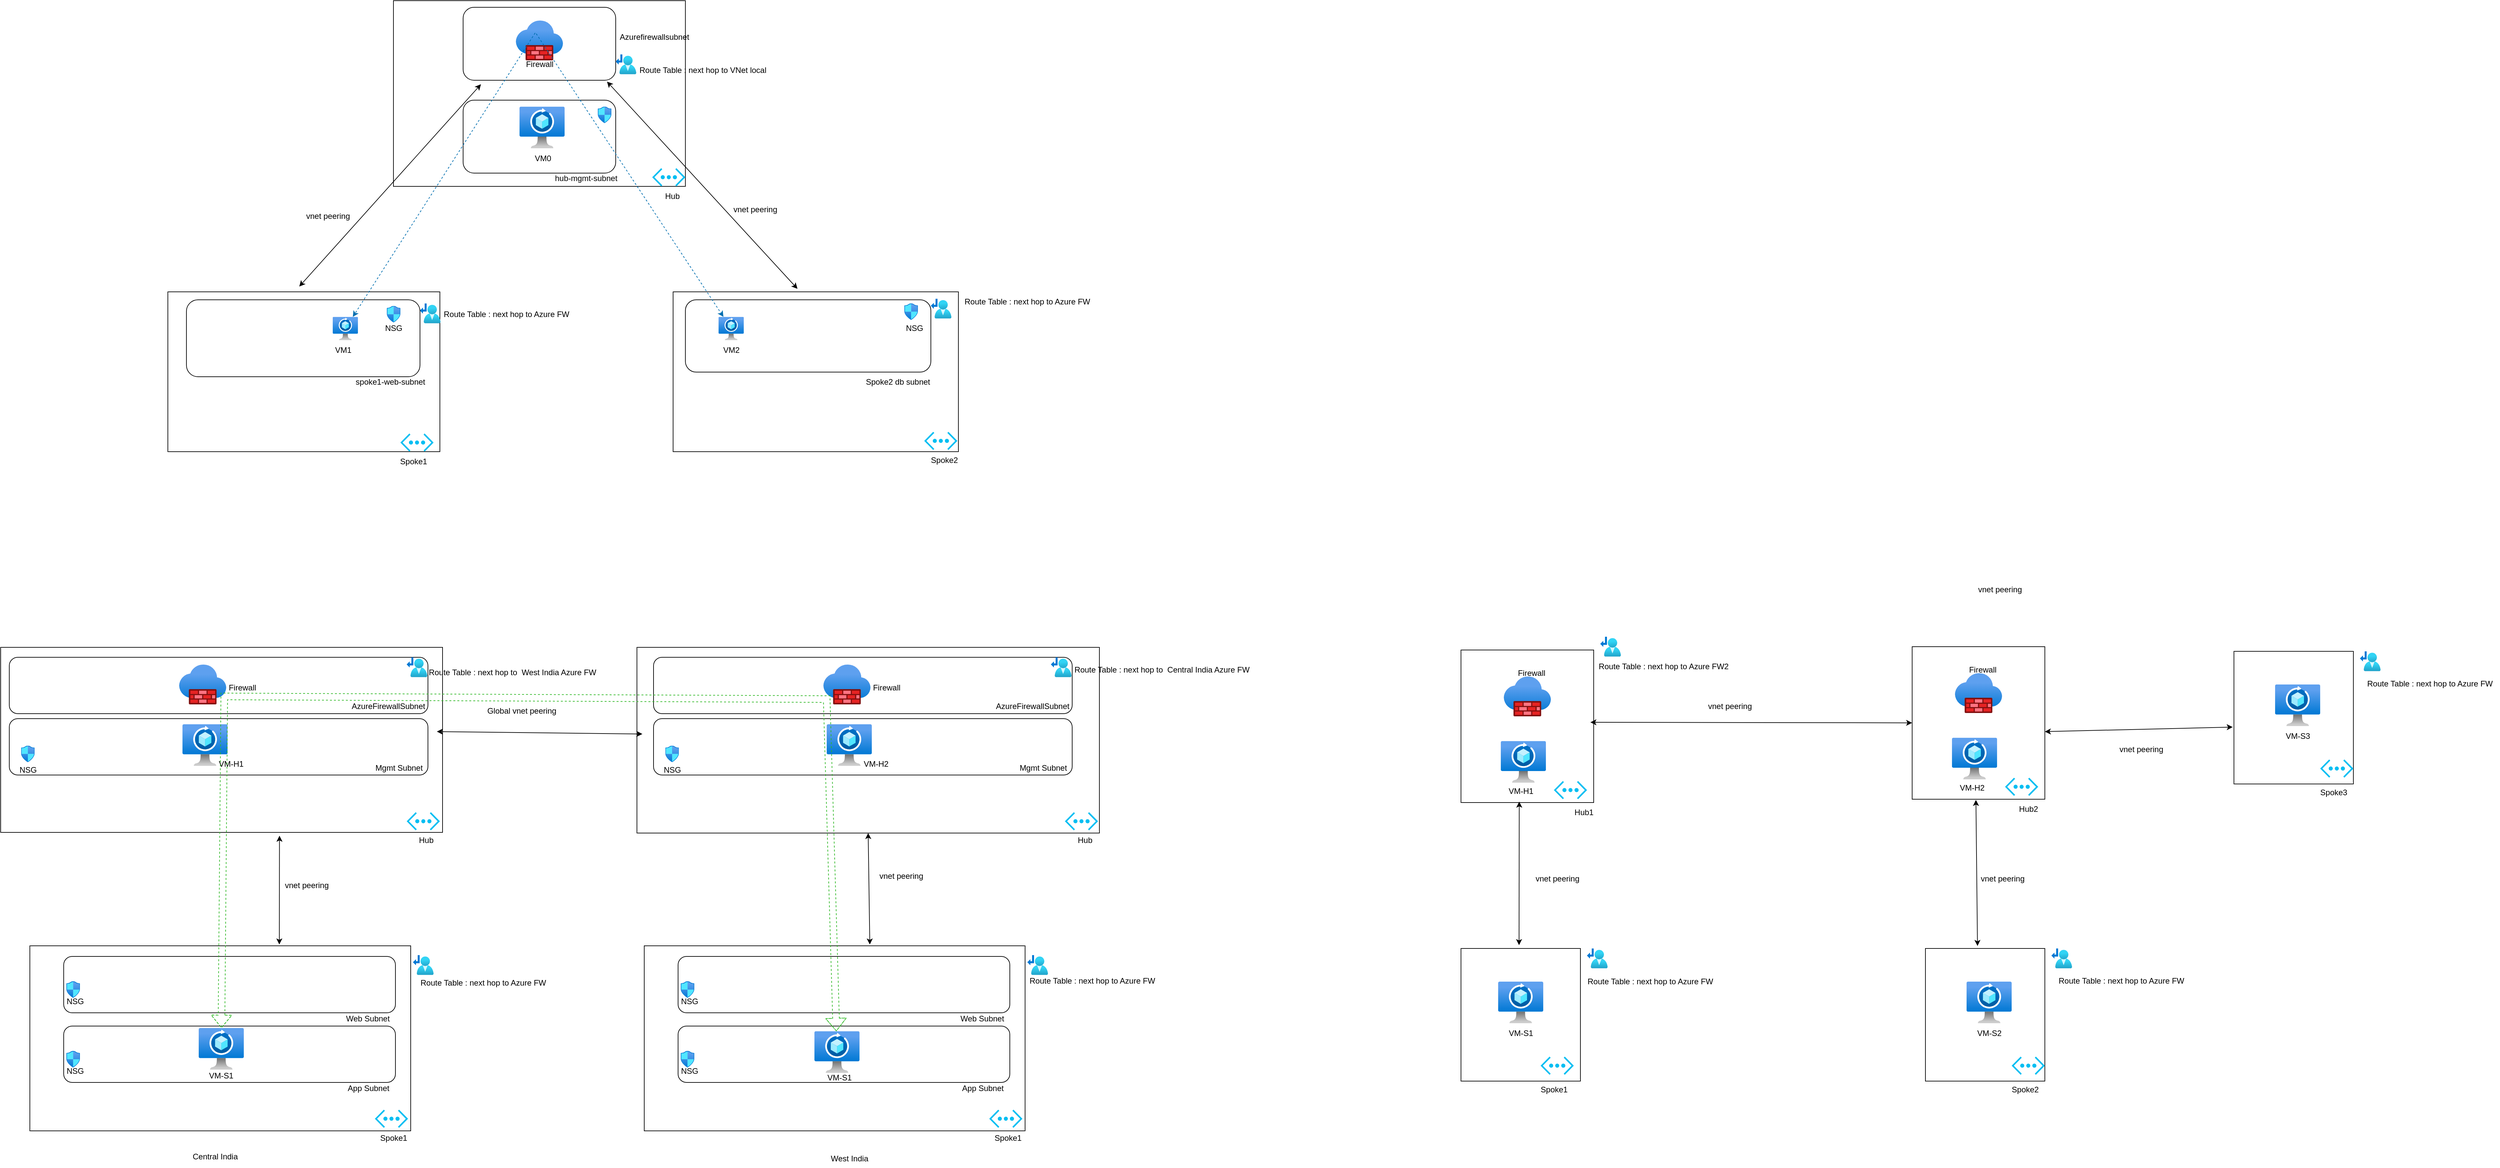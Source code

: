 <mxfile pages="2">
    <diagram name="Page-1" id="FINQvvkT7ASy_IZGkksm">
        <mxGraphModel dx="2088" dy="916" grid="0" gridSize="10" guides="1" tooltips="1" connect="1" arrows="1" fold="1" page="1" pageScale="1" pageWidth="850" pageHeight="1100" background="none" math="0" shadow="0">
            <root>
                <mxCell id="0"/>
                <mxCell id="1" parent="0"/>
                <mxCell id="THrjW_I-gWSEnR9kqggR-4" value="" style="rounded=0;whiteSpace=wrap;html=1;" parent="1" vertex="1">
                    <mxGeometry x="670" y="70" width="440" height="280" as="geometry"/>
                </mxCell>
                <mxCell id="THrjW_I-gWSEnR9kqggR-5" value="" style="verticalLabelPosition=bottom;html=1;verticalAlign=top;align=center;strokeColor=none;fillColor=#00BEF2;shape=mxgraph.azure.virtual_network;pointerEvents=1;" parent="1" vertex="1">
                    <mxGeometry x="1060" y="322.5" width="50" height="27.5" as="geometry"/>
                </mxCell>
                <mxCell id="THrjW_I-gWSEnR9kqggR-6" value="" style="rounded=0;whiteSpace=wrap;html=1;" parent="1" vertex="1">
                    <mxGeometry x="330" y="509" width="410" height="241" as="geometry"/>
                </mxCell>
                <mxCell id="THrjW_I-gWSEnR9kqggR-7" value="" style="rounded=0;whiteSpace=wrap;html=1;" parent="1" vertex="1">
                    <mxGeometry x="1091.49" y="509" width="430" height="241" as="geometry"/>
                </mxCell>
                <mxCell id="THrjW_I-gWSEnR9kqggR-9" value="" style="verticalLabelPosition=bottom;html=1;verticalAlign=top;align=center;strokeColor=none;fillColor=#00BEF2;shape=mxgraph.azure.virtual_network;pointerEvents=1;" parent="1" vertex="1">
                    <mxGeometry x="680.49" y="722.5" width="50" height="27.5" as="geometry"/>
                </mxCell>
                <mxCell id="THrjW_I-gWSEnR9kqggR-10" value="" style="verticalLabelPosition=bottom;html=1;verticalAlign=top;align=center;strokeColor=none;fillColor=#00BEF2;shape=mxgraph.azure.virtual_network;pointerEvents=1;" parent="1" vertex="1">
                    <mxGeometry x="1470" y="720" width="50" height="27.5" as="geometry"/>
                </mxCell>
                <mxCell id="THrjW_I-gWSEnR9kqggR-13" value="Spoke1" style="text;html=1;align=center;verticalAlign=middle;resizable=0;points=[];autosize=1;strokeColor=none;fillColor=none;" parent="1" vertex="1">
                    <mxGeometry x="670" y="750" width="60" height="30" as="geometry"/>
                </mxCell>
                <mxCell id="THrjW_I-gWSEnR9kqggR-14" value="Spoke2" style="text;html=1;align=center;verticalAlign=middle;resizable=0;points=[];autosize=1;strokeColor=none;fillColor=none;" parent="1" vertex="1">
                    <mxGeometry x="1470" y="747.5" width="60" height="30" as="geometry"/>
                </mxCell>
                <mxCell id="THrjW_I-gWSEnR9kqggR-15" value="Hub" style="text;html=1;align=center;verticalAlign=middle;resizable=0;points=[];autosize=1;strokeColor=none;fillColor=none;" parent="1" vertex="1">
                    <mxGeometry x="1064.99" y="350" width="50" height="30" as="geometry"/>
                </mxCell>
                <mxCell id="THrjW_I-gWSEnR9kqggR-16" value="" style="image;aspect=fixed;html=1;points=[];align=center;fontSize=12;image=img/lib/azure2/networking/Route_Tables.svg;" parent="1" vertex="1">
                    <mxGeometry x="710" y="526.45" width="30.97" height="30" as="geometry"/>
                </mxCell>
                <mxCell id="THrjW_I-gWSEnR9kqggR-17" value="Route Table : next hop to Azure FW" style="text;html=1;align=center;verticalAlign=middle;resizable=0;points=[];autosize=1;strokeColor=none;fillColor=none;" parent="1" vertex="1">
                    <mxGeometry x="735.49" y="527.7" width="210" height="30" as="geometry"/>
                </mxCell>
                <mxCell id="THrjW_I-gWSEnR9kqggR-18" value="" style="image;aspect=fixed;html=1;points=[];align=center;fontSize=12;image=img/lib/azure2/networking/Route_Tables.svg;" parent="1" vertex="1">
                    <mxGeometry x="1480" y="519.31" width="30.97" height="30" as="geometry"/>
                </mxCell>
                <mxCell id="THrjW_I-gWSEnR9kqggR-19" value="Route Table : next hop to Azure FW" style="text;html=1;align=center;verticalAlign=middle;resizable=0;points=[];autosize=1;strokeColor=none;fillColor=none;" parent="1" vertex="1">
                    <mxGeometry x="1520" y="509" width="210" height="30" as="geometry"/>
                </mxCell>
                <mxCell id="THrjW_I-gWSEnR9kqggR-21" value="" style="endArrow=classic;startArrow=classic;html=1;rounded=0;exitX=0.483;exitY=-0.033;exitDx=0;exitDy=0;entryX=0.117;entryY=1.055;entryDx=0;entryDy=0;entryPerimeter=0;exitPerimeter=0;" parent="1" source="THrjW_I-gWSEnR9kqggR-6" target="1yvpN1dtPfLGycB9VXmc-5" edge="1">
                    <mxGeometry width="50" height="50" relative="1" as="geometry">
                        <mxPoint x="455" y="240" as="sourcePoint"/>
                        <mxPoint x="824.686" y="178.98" as="targetPoint"/>
                    </mxGeometry>
                </mxCell>
                <mxCell id="THrjW_I-gWSEnR9kqggR-23" value="" style="endArrow=classic;startArrow=classic;html=1;rounded=0;exitX=0.436;exitY=-0.019;exitDx=0;exitDy=0;exitPerimeter=0;entryX=0.943;entryY=1.018;entryDx=0;entryDy=0;entryPerimeter=0;" parent="1" source="THrjW_I-gWSEnR9kqggR-7" target="1yvpN1dtPfLGycB9VXmc-5" edge="1">
                    <mxGeometry width="50" height="50" relative="1" as="geometry">
                        <mxPoint x="870" y="340" as="sourcePoint"/>
                        <mxPoint x="891" y="171.262" as="targetPoint"/>
                    </mxGeometry>
                </mxCell>
                <mxCell id="THrjW_I-gWSEnR9kqggR-28" value="vnet peering" style="text;html=1;align=center;verticalAlign=middle;resizable=0;points=[];autosize=1;strokeColor=none;fillColor=none;" parent="1" vertex="1">
                    <mxGeometry x="526.49" y="380" width="90" height="30" as="geometry"/>
                </mxCell>
                <mxCell id="THrjW_I-gWSEnR9kqggR-29" value="vnet peering" style="text;html=1;align=center;verticalAlign=middle;resizable=0;points=[];autosize=1;strokeColor=none;fillColor=none;" parent="1" vertex="1">
                    <mxGeometry x="1170" y="370" width="90" height="30" as="geometry"/>
                </mxCell>
                <mxCell id="PQdtKkO3cgLGlbnDm0M4-4" value="" style="rounded=0;whiteSpace=wrap;html=1;" parent="1" vertex="1">
                    <mxGeometry x="78" y="1045" width="666" height="279" as="geometry"/>
                </mxCell>
                <mxCell id="PQdtKkO3cgLGlbnDm0M4-5" value="" style="verticalLabelPosition=bottom;html=1;verticalAlign=top;align=center;strokeColor=none;fillColor=#00BEF2;shape=mxgraph.azure.virtual_network;pointerEvents=1;" parent="1" vertex="1">
                    <mxGeometry x="690" y="1293.5" width="50" height="27.5" as="geometry"/>
                </mxCell>
                <mxCell id="PQdtKkO3cgLGlbnDm0M4-6" value="" style="rounded=0;whiteSpace=wrap;html=1;" parent="1" vertex="1">
                    <mxGeometry x="122" y="1495" width="574" height="279" as="geometry"/>
                </mxCell>
                <mxCell id="PQdtKkO3cgLGlbnDm0M4-9" value="" style="verticalLabelPosition=bottom;html=1;verticalAlign=top;align=center;strokeColor=none;fillColor=#00BEF2;shape=mxgraph.azure.virtual_network;pointerEvents=1;" parent="1" vertex="1">
                    <mxGeometry x="642" y="1742" width="50" height="27.5" as="geometry"/>
                </mxCell>
                <mxCell id="PQdtKkO3cgLGlbnDm0M4-13" value="Spoke1" style="text;html=1;align=center;verticalAlign=middle;resizable=0;points=[];autosize=1;strokeColor=none;fillColor=none;" parent="1" vertex="1">
                    <mxGeometry x="640.24" y="1769.5" width="60" height="30" as="geometry"/>
                </mxCell>
                <mxCell id="PQdtKkO3cgLGlbnDm0M4-15" value="Hub" style="text;html=1;align=center;verticalAlign=middle;resizable=0;points=[];autosize=1;strokeColor=none;fillColor=none;" parent="1" vertex="1">
                    <mxGeometry x="699" y="1323" width="40" height="26" as="geometry"/>
                </mxCell>
                <mxCell id="PQdtKkO3cgLGlbnDm0M4-16" value="" style="image;aspect=fixed;html=1;points=[];align=center;fontSize=12;image=img/lib/azure2/networking/Route_Tables.svg;" parent="1" vertex="1">
                    <mxGeometry x="699.52" y="1509" width="30.97" height="30" as="geometry"/>
                </mxCell>
                <mxCell id="PQdtKkO3cgLGlbnDm0M4-17" value="Route Table : next hop to Azure FW" style="text;html=1;align=center;verticalAlign=middle;resizable=0;points=[];autosize=1;strokeColor=none;fillColor=none;" parent="1" vertex="1">
                    <mxGeometry x="699.52" y="1536" width="210" height="30" as="geometry"/>
                </mxCell>
                <mxCell id="PQdtKkO3cgLGlbnDm0M4-19" value="Route Table : next hop to Azure FW" style="text;html=1;align=center;verticalAlign=middle;resizable=0;points=[];autosize=1;strokeColor=none;fillColor=none;" parent="1" vertex="1">
                    <mxGeometry x="1618" y="1533.4" width="210" height="30" as="geometry"/>
                </mxCell>
                <mxCell id="PQdtKkO3cgLGlbnDm0M4-20" value="" style="endArrow=classic;startArrow=classic;html=1;rounded=0;entryX=0.631;entryY=1.018;entryDx=0;entryDy=0;entryPerimeter=0;" parent="1" target="PQdtKkO3cgLGlbnDm0M4-4" edge="1">
                    <mxGeometry width="50" height="50" relative="1" as="geometry">
                        <mxPoint x="498" y="1493" as="sourcePoint"/>
                        <mxPoint x="429" y="1295" as="targetPoint"/>
                        <Array as="points">
                            <mxPoint x="498" y="1493"/>
                        </Array>
                    </mxGeometry>
                </mxCell>
                <mxCell id="PQdtKkO3cgLGlbnDm0M4-21" value="" style="endArrow=classic;startArrow=classic;html=1;rounded=0;entryX=0.5;entryY=1;entryDx=0;entryDy=0;" parent="1" target="PQdtKkO3cgLGlbnDm0M4-29" edge="1">
                    <mxGeometry width="50" height="50" relative="1" as="geometry">
                        <mxPoint x="1388" y="1493" as="sourcePoint"/>
                        <mxPoint x="540.49" y="1115" as="targetPoint"/>
                    </mxGeometry>
                </mxCell>
                <mxCell id="PQdtKkO3cgLGlbnDm0M4-24" value="vnet peering" style="text;html=1;align=center;verticalAlign=middle;resizable=0;points=[];autosize=1;strokeColor=none;fillColor=none;" parent="1" vertex="1">
                    <mxGeometry x="494" y="1389" width="90" height="30" as="geometry"/>
                </mxCell>
                <mxCell id="PQdtKkO3cgLGlbnDm0M4-25" value="vnet peering" style="text;html=1;align=center;verticalAlign=middle;resizable=0;points=[];autosize=1;strokeColor=none;fillColor=none;" parent="1" vertex="1">
                    <mxGeometry x="1390" y="1375" width="90" height="30" as="geometry"/>
                </mxCell>
                <mxCell id="PQdtKkO3cgLGlbnDm0M4-29" value="" style="rounded=0;whiteSpace=wrap;html=1;" parent="1" vertex="1">
                    <mxGeometry x="1037" y="1045" width="697" height="280" as="geometry"/>
                </mxCell>
                <mxCell id="PQdtKkO3cgLGlbnDm0M4-30" value="" style="verticalLabelPosition=bottom;html=1;verticalAlign=top;align=center;strokeColor=none;fillColor=#00BEF2;shape=mxgraph.azure.virtual_network;pointerEvents=1;" parent="1" vertex="1">
                    <mxGeometry x="1682" y="1293.5" width="50" height="27.5" as="geometry"/>
                </mxCell>
                <mxCell id="PQdtKkO3cgLGlbnDm0M4-35" value="" style="endArrow=classic;startArrow=classic;html=1;rounded=0;entryX=0.975;entryY=0.474;entryDx=0;entryDy=0;entryPerimeter=0;" parent="1" edge="1">
                    <mxGeometry width="50" height="50" relative="1" as="geometry">
                        <mxPoint x="1045.14" y="1175.644" as="sourcePoint"/>
                        <mxPoint x="735.49" y="1171.996" as="targetPoint"/>
                    </mxGeometry>
                </mxCell>
                <mxCell id="PQdtKkO3cgLGlbnDm0M4-36" value="Global vnet peering" style="text;html=1;align=center;verticalAlign=middle;resizable=0;points=[];autosize=1;strokeColor=none;fillColor=none;" parent="1" vertex="1">
                    <mxGeometry x="802" y="1128" width="122" height="26" as="geometry"/>
                </mxCell>
                <mxCell id="PQdtKkO3cgLGlbnDm0M4-37" value="Hub" style="text;html=1;align=center;verticalAlign=middle;resizable=0;points=[];autosize=1;strokeColor=none;fillColor=none;" parent="1" vertex="1">
                    <mxGeometry x="1691.97" y="1323" width="40" height="26" as="geometry"/>
                </mxCell>
                <mxCell id="PQdtKkO3cgLGlbnDm0M4-40" value="Central India" style="text;html=1;align=center;verticalAlign=middle;resizable=0;points=[];autosize=1;strokeColor=none;fillColor=none;" parent="1" vertex="1">
                    <mxGeometry x="358.49" y="1799.5" width="86" height="26" as="geometry"/>
                </mxCell>
                <mxCell id="PQdtKkO3cgLGlbnDm0M4-41" value="West India" style="text;html=1;align=center;verticalAlign=middle;resizable=0;points=[];autosize=1;strokeColor=none;fillColor=none;" parent="1" vertex="1">
                    <mxGeometry x="1320" y="1803" width="74" height="26" as="geometry"/>
                </mxCell>
                <mxCell id="PQdtKkO3cgLGlbnDm0M4-42" value="" style="rounded=0;whiteSpace=wrap;html=1;" parent="1" vertex="1">
                    <mxGeometry x="2279" y="1049" width="200" height="230" as="geometry"/>
                </mxCell>
                <mxCell id="PQdtKkO3cgLGlbnDm0M4-43" value="" style="verticalLabelPosition=bottom;html=1;verticalAlign=top;align=center;strokeColor=none;fillColor=#00BEF2;shape=mxgraph.azure.virtual_network;pointerEvents=1;" parent="1" vertex="1">
                    <mxGeometry x="2419" y="1246.5" width="50" height="27.5" as="geometry"/>
                </mxCell>
                <mxCell id="PQdtKkO3cgLGlbnDm0M4-44" value="" style="rounded=0;whiteSpace=wrap;html=1;" parent="1" vertex="1">
                    <mxGeometry x="2279" y="1499" width="180" height="200" as="geometry"/>
                </mxCell>
                <mxCell id="PQdtKkO3cgLGlbnDm0M4-45" value="" style="rounded=0;whiteSpace=wrap;html=1;" parent="1" vertex="1">
                    <mxGeometry x="2979" y="1499" width="180" height="200" as="geometry"/>
                </mxCell>
                <mxCell id="PQdtKkO3cgLGlbnDm0M4-46" value="" style="image;aspect=fixed;html=1;points=[];align=center;fontSize=12;image=img/lib/azure2/networking/Firewalls.svg;" parent="1" vertex="1">
                    <mxGeometry x="2343.5" y="1089" width="71" height="60" as="geometry"/>
                </mxCell>
                <mxCell id="PQdtKkO3cgLGlbnDm0M4-47" value="" style="verticalLabelPosition=bottom;html=1;verticalAlign=top;align=center;strokeColor=none;fillColor=#00BEF2;shape=mxgraph.azure.virtual_network;pointerEvents=1;" parent="1" vertex="1">
                    <mxGeometry x="2399" y="1662" width="50" height="27.5" as="geometry"/>
                </mxCell>
                <mxCell id="PQdtKkO3cgLGlbnDm0M4-48" value="" style="verticalLabelPosition=bottom;html=1;verticalAlign=top;align=center;strokeColor=none;fillColor=#00BEF2;shape=mxgraph.azure.virtual_network;pointerEvents=1;" parent="1" vertex="1">
                    <mxGeometry x="3109" y="1662" width="50" height="27.5" as="geometry"/>
                </mxCell>
                <mxCell id="PQdtKkO3cgLGlbnDm0M4-49" value="" style="image;aspect=fixed;html=1;points=[];align=center;fontSize=12;image=img/lib/azure2/networking/Spot_VM.svg;" parent="1" vertex="1">
                    <mxGeometry x="2335" y="1549" width="68" height="62.8" as="geometry"/>
                </mxCell>
                <mxCell id="PQdtKkO3cgLGlbnDm0M4-50" value="" style="image;aspect=fixed;html=1;points=[];align=center;fontSize=12;image=img/lib/azure2/networking/Spot_VM.svg;" parent="1" vertex="1">
                    <mxGeometry x="3041" y="1549" width="68" height="62.8" as="geometry"/>
                </mxCell>
                <mxCell id="PQdtKkO3cgLGlbnDm0M4-51" value="Spoke1" style="text;html=1;align=center;verticalAlign=middle;resizable=0;points=[];autosize=1;strokeColor=none;fillColor=none;" parent="1" vertex="1">
                    <mxGeometry x="2389" y="1697" width="60" height="30" as="geometry"/>
                </mxCell>
                <mxCell id="PQdtKkO3cgLGlbnDm0M4-52" value="Spoke2" style="text;html=1;align=center;verticalAlign=middle;resizable=0;points=[];autosize=1;strokeColor=none;fillColor=none;" parent="1" vertex="1">
                    <mxGeometry x="3099" y="1697" width="60" height="30" as="geometry"/>
                </mxCell>
                <mxCell id="PQdtKkO3cgLGlbnDm0M4-53" value="Hub1" style="text;html=1;align=center;verticalAlign=middle;resizable=0;points=[];autosize=1;strokeColor=none;fillColor=none;" parent="1" vertex="1">
                    <mxGeometry x="2439" y="1279" width="50" height="30" as="geometry"/>
                </mxCell>
                <mxCell id="PQdtKkO3cgLGlbnDm0M4-54" value="" style="image;aspect=fixed;html=1;points=[];align=center;fontSize=12;image=img/lib/azure2/networking/Route_Tables.svg;" parent="1" vertex="1">
                    <mxGeometry x="2469" y="1499" width="30.97" height="30" as="geometry"/>
                </mxCell>
                <mxCell id="PQdtKkO3cgLGlbnDm0M4-55" value="Route Table : next hop to Azure FW" style="text;html=1;align=center;verticalAlign=middle;resizable=0;points=[];autosize=1;strokeColor=none;fillColor=none;" parent="1" vertex="1">
                    <mxGeometry x="2458.51" y="1534" width="210" height="30" as="geometry"/>
                </mxCell>
                <mxCell id="PQdtKkO3cgLGlbnDm0M4-56" value="" style="image;aspect=fixed;html=1;points=[];align=center;fontSize=12;image=img/lib/azure2/networking/Route_Tables.svg;" parent="1" vertex="1">
                    <mxGeometry x="3169" y="1499" width="30.97" height="30" as="geometry"/>
                </mxCell>
                <mxCell id="PQdtKkO3cgLGlbnDm0M4-57" value="Route Table : next hop to Azure FW" style="text;html=1;align=center;verticalAlign=middle;resizable=0;points=[];autosize=1;strokeColor=none;fillColor=none;" parent="1" vertex="1">
                    <mxGeometry x="3169" y="1533" width="210" height="30" as="geometry"/>
                </mxCell>
                <mxCell id="PQdtKkO3cgLGlbnDm0M4-58" value="" style="endArrow=classic;startArrow=classic;html=1;rounded=0;entryX=0.472;entryY=1.039;entryDx=0;entryDy=0;entryPerimeter=0;" parent="1" target="PQdtKkO3cgLGlbnDm0M4-65" edge="1">
                    <mxGeometry width="50" height="50" relative="1" as="geometry">
                        <mxPoint x="2366.51" y="1494" as="sourcePoint"/>
                        <mxPoint x="2354" y="1129" as="targetPoint"/>
                    </mxGeometry>
                </mxCell>
                <mxCell id="PQdtKkO3cgLGlbnDm0M4-59" value="" style="endArrow=classic;startArrow=classic;html=1;rounded=0;exitX=0.436;exitY=-0.019;exitDx=0;exitDy=0;exitPerimeter=0;entryX=0.61;entryY=1.117;entryDx=0;entryDy=0;entryPerimeter=0;" parent="1" source="PQdtKkO3cgLGlbnDm0M4-45" target="PQdtKkO3cgLGlbnDm0M4-71" edge="1">
                    <mxGeometry width="50" height="50" relative="1" as="geometry">
                        <mxPoint x="2399" y="1319" as="sourcePoint"/>
                        <mxPoint x="2499" y="1119" as="targetPoint"/>
                    </mxGeometry>
                </mxCell>
                <mxCell id="PQdtKkO3cgLGlbnDm0M4-60" value="VM-S1" style="text;html=1;align=center;verticalAlign=middle;resizable=0;points=[];autosize=1;strokeColor=none;fillColor=none;" parent="1" vertex="1">
                    <mxGeometry x="2339" y="1611.8" width="60" height="30" as="geometry"/>
                </mxCell>
                <mxCell id="PQdtKkO3cgLGlbnDm0M4-61" value="VM-S2" style="text;html=1;align=center;verticalAlign=middle;resizable=0;points=[];autosize=1;strokeColor=none;fillColor=none;" parent="1" vertex="1">
                    <mxGeometry x="3045" y="1611.8" width="60" height="30" as="geometry"/>
                </mxCell>
                <mxCell id="PQdtKkO3cgLGlbnDm0M4-62" value="vnet peering" style="text;html=1;align=center;verticalAlign=middle;resizable=0;points=[];autosize=1;strokeColor=none;fillColor=none;" parent="1" vertex="1">
                    <mxGeometry x="2378.51" y="1379" width="90" height="30" as="geometry"/>
                </mxCell>
                <mxCell id="PQdtKkO3cgLGlbnDm0M4-63" value="vnet peering" style="text;html=1;align=center;verticalAlign=middle;resizable=0;points=[];autosize=1;strokeColor=none;fillColor=none;" parent="1" vertex="1">
                    <mxGeometry x="3050" y="1379" width="90" height="30" as="geometry"/>
                </mxCell>
                <mxCell id="PQdtKkO3cgLGlbnDm0M4-64" value="" style="image;aspect=fixed;html=1;points=[];align=center;fontSize=12;image=img/lib/azure2/networking/Spot_VM.svg;" parent="1" vertex="1">
                    <mxGeometry x="2339" y="1186.2" width="68" height="62.8" as="geometry"/>
                </mxCell>
                <mxCell id="PQdtKkO3cgLGlbnDm0M4-65" value="VM-H1" style="text;html=1;align=center;verticalAlign=middle;resizable=0;points=[];autosize=1;strokeColor=none;fillColor=none;" parent="1" vertex="1">
                    <mxGeometry x="2338.5" y="1246.5" width="60" height="30" as="geometry"/>
                </mxCell>
                <mxCell id="PQdtKkO3cgLGlbnDm0M4-66" value="Firewall" style="text;html=1;align=center;verticalAlign=middle;resizable=0;points=[];autosize=1;strokeColor=none;fillColor=none;" parent="1" vertex="1">
                    <mxGeometry x="2354.5" y="1069" width="60" height="30" as="geometry"/>
                </mxCell>
                <mxCell id="PQdtKkO3cgLGlbnDm0M4-67" value="" style="rounded=0;whiteSpace=wrap;html=1;" parent="1" vertex="1">
                    <mxGeometry x="2959" y="1044" width="200" height="230" as="geometry"/>
                </mxCell>
                <mxCell id="PQdtKkO3cgLGlbnDm0M4-68" value="" style="verticalLabelPosition=bottom;html=1;verticalAlign=top;align=center;strokeColor=none;fillColor=#00BEF2;shape=mxgraph.azure.virtual_network;pointerEvents=1;" parent="1" vertex="1">
                    <mxGeometry x="3099" y="1241.5" width="50" height="27.5" as="geometry"/>
                </mxCell>
                <mxCell id="PQdtKkO3cgLGlbnDm0M4-69" value="" style="image;aspect=fixed;html=1;points=[];align=center;fontSize=12;image=img/lib/azure2/networking/Firewalls.svg;" parent="1" vertex="1">
                    <mxGeometry x="3023.5" y="1084" width="71" height="60" as="geometry"/>
                </mxCell>
                <mxCell id="PQdtKkO3cgLGlbnDm0M4-70" value="" style="image;aspect=fixed;html=1;points=[];align=center;fontSize=12;image=img/lib/azure2/networking/Spot_VM.svg;" parent="1" vertex="1">
                    <mxGeometry x="3019" y="1181.2" width="68" height="62.8" as="geometry"/>
                </mxCell>
                <mxCell id="PQdtKkO3cgLGlbnDm0M4-71" value="VM-H2" style="text;html=1;align=center;verticalAlign=middle;resizable=0;points=[];autosize=1;strokeColor=none;fillColor=none;" parent="1" vertex="1">
                    <mxGeometry x="3018.5" y="1241.5" width="60" height="30" as="geometry"/>
                </mxCell>
                <mxCell id="PQdtKkO3cgLGlbnDm0M4-72" value="Firewall" style="text;html=1;align=center;verticalAlign=middle;resizable=0;points=[];autosize=1;strokeColor=none;fillColor=none;" parent="1" vertex="1">
                    <mxGeometry x="3034.5" y="1064" width="60" height="30" as="geometry"/>
                </mxCell>
                <mxCell id="PQdtKkO3cgLGlbnDm0M4-73" value="" style="endArrow=classic;startArrow=classic;html=1;rounded=0;entryX=0.975;entryY=0.474;entryDx=0;entryDy=0;entryPerimeter=0;" parent="1" source="PQdtKkO3cgLGlbnDm0M4-67" target="PQdtKkO3cgLGlbnDm0M4-42" edge="1">
                    <mxGeometry width="50" height="50" relative="1" as="geometry">
                        <mxPoint x="2069" y="1509" as="sourcePoint"/>
                        <mxPoint x="2489" y="1158" as="targetPoint"/>
                    </mxGeometry>
                </mxCell>
                <mxCell id="PQdtKkO3cgLGlbnDm0M4-74" value="vnet peering" style="text;html=1;align=center;verticalAlign=middle;resizable=0;points=[];autosize=1;strokeColor=none;fillColor=none;" parent="1" vertex="1">
                    <mxGeometry x="2639" y="1119" width="90" height="30" as="geometry"/>
                </mxCell>
                <mxCell id="PQdtKkO3cgLGlbnDm0M4-75" value="Hub2" style="text;html=1;align=center;verticalAlign=middle;resizable=0;points=[];autosize=1;strokeColor=none;fillColor=none;" parent="1" vertex="1">
                    <mxGeometry x="3109" y="1274" width="50" height="30" as="geometry"/>
                </mxCell>
                <mxCell id="PQdtKkO3cgLGlbnDm0M4-76" value="Route Table : next hop to Azure FW2" style="text;html=1;align=center;verticalAlign=middle;resizable=0;points=[];autosize=1;strokeColor=none;fillColor=none;" parent="1" vertex="1">
                    <mxGeometry x="2474" y="1059" width="220" height="30" as="geometry"/>
                </mxCell>
                <mxCell id="PQdtKkO3cgLGlbnDm0M4-77" value="" style="image;aspect=fixed;html=1;points=[];align=center;fontSize=12;image=img/lib/azure2/networking/Route_Tables.svg;" parent="1" vertex="1">
                    <mxGeometry x="2489" y="1029" width="30.97" height="30" as="geometry"/>
                </mxCell>
                <mxCell id="PQdtKkO3cgLGlbnDm0M4-78" value="" style="rounded=0;whiteSpace=wrap;html=1;" parent="1" vertex="1">
                    <mxGeometry x="3444" y="1051" width="180" height="200" as="geometry"/>
                </mxCell>
                <mxCell id="PQdtKkO3cgLGlbnDm0M4-79" value="" style="verticalLabelPosition=bottom;html=1;verticalAlign=top;align=center;strokeColor=none;fillColor=#00BEF2;shape=mxgraph.azure.virtual_network;pointerEvents=1;" parent="1" vertex="1">
                    <mxGeometry x="3574" y="1214" width="50" height="27.5" as="geometry"/>
                </mxCell>
                <mxCell id="PQdtKkO3cgLGlbnDm0M4-80" value="" style="image;aspect=fixed;html=1;points=[];align=center;fontSize=12;image=img/lib/azure2/networking/Spot_VM.svg;" parent="1" vertex="1">
                    <mxGeometry x="3506" y="1101" width="68" height="62.8" as="geometry"/>
                </mxCell>
                <mxCell id="PQdtKkO3cgLGlbnDm0M4-81" value="Spoke3" style="text;html=1;align=center;verticalAlign=middle;resizable=0;points=[];autosize=1;strokeColor=none;fillColor=none;" parent="1" vertex="1">
                    <mxGeometry x="3564" y="1249" width="60" height="30" as="geometry"/>
                </mxCell>
                <mxCell id="PQdtKkO3cgLGlbnDm0M4-82" value="" style="image;aspect=fixed;html=1;points=[];align=center;fontSize=12;image=img/lib/azure2/networking/Route_Tables.svg;" parent="1" vertex="1">
                    <mxGeometry x="3634" y="1051" width="30.97" height="30" as="geometry"/>
                </mxCell>
                <mxCell id="PQdtKkO3cgLGlbnDm0M4-83" value="Route Table : next hop to Azure FW" style="text;html=1;align=center;verticalAlign=middle;resizable=0;points=[];autosize=1;strokeColor=none;fillColor=none;" parent="1" vertex="1">
                    <mxGeometry x="3634" y="1085" width="210" height="30" as="geometry"/>
                </mxCell>
                <mxCell id="PQdtKkO3cgLGlbnDm0M4-84" value="VM-S3" style="text;html=1;align=center;verticalAlign=middle;resizable=0;points=[];autosize=1;strokeColor=none;fillColor=none;" parent="1" vertex="1">
                    <mxGeometry x="3510" y="1163.8" width="60" height="30" as="geometry"/>
                </mxCell>
                <mxCell id="PQdtKkO3cgLGlbnDm0M4-85" value="vnet peering" style="text;html=1;align=center;verticalAlign=middle;resizable=0;points=[];autosize=1;strokeColor=none;fillColor=none;" parent="1" vertex="1">
                    <mxGeometry x="3046" y="943" width="90" height="30" as="geometry"/>
                </mxCell>
                <mxCell id="PQdtKkO3cgLGlbnDm0M4-86" value="" style="endArrow=classic;startArrow=classic;html=1;rounded=0;entryX=0.984;entryY=0.569;entryDx=0;entryDy=0;entryPerimeter=0;" parent="1" edge="1">
                    <mxGeometry width="50" height="50" relative="1" as="geometry">
                        <mxPoint x="3442.2" y="1165.2" as="sourcePoint"/>
                        <mxPoint x="3159.0" y="1172.07" as="targetPoint"/>
                    </mxGeometry>
                </mxCell>
                <mxCell id="PQdtKkO3cgLGlbnDm0M4-87" value="vnet peering" style="text;html=1;align=center;verticalAlign=middle;resizable=0;points=[];autosize=1;strokeColor=none;fillColor=none;" parent="1" vertex="1">
                    <mxGeometry x="3259" y="1184" width="90" height="30" as="geometry"/>
                </mxCell>
                <mxCell id="1yvpN1dtPfLGycB9VXmc-2" value="" style="rounded=1;whiteSpace=wrap;html=1;" parent="1" vertex="1">
                    <mxGeometry x="775" y="220" width="230" height="110" as="geometry"/>
                </mxCell>
                <mxCell id="1yvpN1dtPfLGycB9VXmc-3" value="" style="image;aspect=fixed;html=1;points=[];align=center;fontSize=12;image=img/lib/azure2/networking/Spot_VM.svg;" parent="1" vertex="1">
                    <mxGeometry x="860" y="229.7" width="68" height="62.8" as="geometry"/>
                </mxCell>
                <mxCell id="1yvpN1dtPfLGycB9VXmc-4" value="VM0" style="text;html=1;align=center;verticalAlign=middle;resizable=0;points=[];autosize=1;strokeColor=none;fillColor=none;" parent="1" vertex="1">
                    <mxGeometry x="870" y="292.5" width="50" height="30" as="geometry"/>
                </mxCell>
                <mxCell id="1yvpN1dtPfLGycB9VXmc-5" value="" style="rounded=1;whiteSpace=wrap;html=1;" parent="1" vertex="1">
                    <mxGeometry x="775" y="80" width="230" height="110" as="geometry"/>
                </mxCell>
                <mxCell id="1yvpN1dtPfLGycB9VXmc-6" value="" style="image;aspect=fixed;html=1;points=[];align=center;fontSize=12;image=img/lib/azure2/networking/Firewalls.svg;" parent="1" vertex="1">
                    <mxGeometry x="854.5" y="100" width="71" height="60" as="geometry"/>
                </mxCell>
                <mxCell id="1yvpN1dtPfLGycB9VXmc-7" value="Firewall" style="text;html=1;align=center;verticalAlign=middle;resizable=0;points=[];autosize=1;strokeColor=none;fillColor=none;" parent="1" vertex="1">
                    <mxGeometry x="860" y="151" width="60" height="30" as="geometry"/>
                </mxCell>
                <mxCell id="1yvpN1dtPfLGycB9VXmc-8" value="Azurefirewallsubnet" style="text;html=1;align=center;verticalAlign=middle;resizable=0;points=[];autosize=1;strokeColor=none;fillColor=none;" parent="1" vertex="1">
                    <mxGeometry x="998.49" y="110" width="130" height="30" as="geometry"/>
                </mxCell>
                <mxCell id="1yvpN1dtPfLGycB9VXmc-9" value="hub-mgmt-subnet" style="text;html=1;align=center;verticalAlign=middle;resizable=0;points=[];autosize=1;strokeColor=none;fillColor=none;" parent="1" vertex="1">
                    <mxGeometry x="900.49" y="322.5" width="120" height="30" as="geometry"/>
                </mxCell>
                <mxCell id="1yvpN1dtPfLGycB9VXmc-10" value="" style="rounded=1;whiteSpace=wrap;html=1;" parent="1" vertex="1">
                    <mxGeometry x="1110" y="520.96" width="370" height="109.04" as="geometry"/>
                </mxCell>
                <mxCell id="1yvpN1dtPfLGycB9VXmc-11" value="" style="image;aspect=fixed;html=1;points=[];align=center;fontSize=12;image=img/lib/azure2/networking/Spot_VM.svg;" parent="1" vertex="1">
                    <mxGeometry x="1160" y="546.76" width="38" height="35.09" as="geometry"/>
                </mxCell>
                <mxCell id="1yvpN1dtPfLGycB9VXmc-12" value="VM2" style="text;html=1;align=center;verticalAlign=middle;resizable=0;points=[];autosize=1;strokeColor=none;fillColor=none;" parent="1" vertex="1">
                    <mxGeometry x="1154" y="581.85" width="50" height="30" as="geometry"/>
                </mxCell>
                <mxCell id="1yvpN1dtPfLGycB9VXmc-13" value="spoke1-web-subnet" style="text;html=1;align=center;verticalAlign=middle;resizable=0;points=[];autosize=1;strokeColor=none;fillColor=none;" parent="1" vertex="1">
                    <mxGeometry x="600.49" y="630" width="130" height="30" as="geometry"/>
                </mxCell>
                <mxCell id="1yvpN1dtPfLGycB9VXmc-14" value="Spoke2 db subnet" style="text;html=1;align=center;verticalAlign=middle;resizable=0;points=[];autosize=1;strokeColor=none;fillColor=none;" parent="1" vertex="1">
                    <mxGeometry x="1370" y="630" width="120" height="30" as="geometry"/>
                </mxCell>
                <mxCell id="1yvpN1dtPfLGycB9VXmc-16" value="" style="rounded=1;whiteSpace=wrap;html=1;" parent="1" vertex="1">
                    <mxGeometry x="357.99" y="520.96" width="352.01" height="116.09" as="geometry"/>
                </mxCell>
                <mxCell id="1yvpN1dtPfLGycB9VXmc-17" value="" style="image;aspect=fixed;html=1;points=[];align=center;fontSize=12;image=img/lib/azure2/networking/Spot_VM.svg;" parent="1" vertex="1">
                    <mxGeometry x="578.49" y="546.76" width="38" height="35.09" as="geometry"/>
                </mxCell>
                <mxCell id="1yvpN1dtPfLGycB9VXmc-18" value="VM1" style="text;html=1;align=center;verticalAlign=middle;resizable=0;points=[];autosize=1;strokeColor=none;fillColor=none;" parent="1" vertex="1">
                    <mxGeometry x="569" y="581.85" width="50" height="30" as="geometry"/>
                </mxCell>
                <mxCell id="1yvpN1dtPfLGycB9VXmc-19" value="" style="image;aspect=fixed;html=1;points=[];align=center;fontSize=12;image=img/lib/azure2/networking/Network_Security_Groups.svg;" parent="1" vertex="1">
                    <mxGeometry x="978" y="229.7" width="20.49" height="24.88" as="geometry"/>
                </mxCell>
                <mxCell id="1yvpN1dtPfLGycB9VXmc-20" value="" style="image;aspect=fixed;html=1;points=[];align=center;fontSize=12;image=img/lib/azure2/networking/Network_Security_Groups.svg;" parent="1" vertex="1">
                    <mxGeometry x="660" y="530.26" width="20.49" height="24.88" as="geometry"/>
                </mxCell>
                <mxCell id="1yvpN1dtPfLGycB9VXmc-22" value="" style="image;aspect=fixed;html=1;points=[];align=center;fontSize=12;image=img/lib/azure2/networking/Network_Security_Groups.svg;" parent="1" vertex="1">
                    <mxGeometry x="1440" y="526.45" width="20.49" height="24.88" as="geometry"/>
                </mxCell>
                <mxCell id="1yvpN1dtPfLGycB9VXmc-23" value="NSG" style="text;html=1;align=center;verticalAlign=middle;resizable=0;points=[];autosize=1;strokeColor=none;fillColor=none;" parent="1" vertex="1">
                    <mxGeometry x="645.24" y="549.31" width="50" height="30" as="geometry"/>
                </mxCell>
                <mxCell id="1yvpN1dtPfLGycB9VXmc-24" value="NSG" style="text;html=1;align=center;verticalAlign=middle;resizable=0;points=[];autosize=1;strokeColor=none;fillColor=none;" parent="1" vertex="1">
                    <mxGeometry x="1430" y="549.31" width="50" height="30" as="geometry"/>
                </mxCell>
                <mxCell id="1yvpN1dtPfLGycB9VXmc-25" value="" style="image;aspect=fixed;html=1;points=[];align=center;fontSize=12;image=img/lib/azure2/networking/Route_Tables.svg;" parent="1" vertex="1">
                    <mxGeometry x="1005" y="151.0" width="30.97" height="30" as="geometry"/>
                </mxCell>
                <mxCell id="1yvpN1dtPfLGycB9VXmc-26" value="Route Table : next hop to VNet local" style="text;html=1;align=center;verticalAlign=middle;resizable=0;points=[];autosize=1;strokeColor=none;fillColor=none;" parent="1" vertex="1">
                    <mxGeometry x="1031.46" y="160" width="210" height="30" as="geometry"/>
                </mxCell>
                <mxCell id="6odnYr94FKL5fukZAcWo-1" value="" style="rounded=1;whiteSpace=wrap;html=1;" parent="1" vertex="1">
                    <mxGeometry x="173" y="1511" width="500" height="85" as="geometry"/>
                </mxCell>
                <mxCell id="6odnYr94FKL5fukZAcWo-2" value="" style="image;aspect=fixed;html=1;points=[];align=center;fontSize=12;image=img/lib/azure2/networking/Network_Security_Groups.svg;" parent="1" vertex="1">
                    <mxGeometry x="177" y="1548.56" width="20.49" height="24.88" as="geometry"/>
                </mxCell>
                <mxCell id="6odnYr94FKL5fukZAcWo-3" value="NSG" style="text;html=1;align=center;verticalAlign=middle;resizable=0;points=[];autosize=1;strokeColor=none;fillColor=none;" parent="1" vertex="1">
                    <mxGeometry x="168" y="1566" width="44" height="26" as="geometry"/>
                </mxCell>
                <mxCell id="6odnYr94FKL5fukZAcWo-6" value="Web Subnet" style="text;html=1;align=center;verticalAlign=middle;resizable=0;points=[];autosize=1;strokeColor=none;fillColor=none;" parent="1" vertex="1">
                    <mxGeometry x="589" y="1592" width="84" height="26" as="geometry"/>
                </mxCell>
                <mxCell id="6odnYr94FKL5fukZAcWo-8" value="" style="rounded=1;whiteSpace=wrap;html=1;" parent="1" vertex="1">
                    <mxGeometry x="173" y="1616" width="500" height="85" as="geometry"/>
                </mxCell>
                <mxCell id="6odnYr94FKL5fukZAcWo-9" value="" style="image;aspect=fixed;html=1;points=[];align=center;fontSize=12;image=img/lib/azure2/networking/Network_Security_Groups.svg;" parent="1" vertex="1">
                    <mxGeometry x="177" y="1653.56" width="20.49" height="24.88" as="geometry"/>
                </mxCell>
                <mxCell id="6odnYr94FKL5fukZAcWo-10" value="NSG" style="text;html=1;align=center;verticalAlign=middle;resizable=0;points=[];autosize=1;strokeColor=none;fillColor=none;" parent="1" vertex="1">
                    <mxGeometry x="168" y="1671" width="44" height="26" as="geometry"/>
                </mxCell>
                <mxCell id="6odnYr94FKL5fukZAcWo-12" value="VM-S1" style="text;html=1;align=center;verticalAlign=middle;resizable=0;points=[];autosize=1;strokeColor=none;fillColor=none;" parent="1" vertex="1">
                    <mxGeometry x="380.49" y="1676" width="60" height="30" as="geometry"/>
                </mxCell>
                <mxCell id="6odnYr94FKL5fukZAcWo-13" value="App Subnet" style="text;html=1;align=center;verticalAlign=middle;resizable=0;points=[];autosize=1;strokeColor=none;fillColor=none;" parent="1" vertex="1">
                    <mxGeometry x="591" y="1697" width="81" height="26" as="geometry"/>
                </mxCell>
                <mxCell id="6odnYr94FKL5fukZAcWo-14" value="" style="rounded=0;whiteSpace=wrap;html=1;" parent="1" vertex="1">
                    <mxGeometry x="1048" y="1495" width="574" height="279" as="geometry"/>
                </mxCell>
                <mxCell id="6odnYr94FKL5fukZAcWo-15" value="" style="verticalLabelPosition=bottom;html=1;verticalAlign=top;align=center;strokeColor=none;fillColor=#00BEF2;shape=mxgraph.azure.virtual_network;pointerEvents=1;" parent="1" vertex="1">
                    <mxGeometry x="1568" y="1742" width="50" height="27.5" as="geometry"/>
                </mxCell>
                <mxCell id="6odnYr94FKL5fukZAcWo-16" value="Spoke1" style="text;html=1;align=center;verticalAlign=middle;resizable=0;points=[];autosize=1;strokeColor=none;fillColor=none;" parent="1" vertex="1">
                    <mxGeometry x="1566.24" y="1769.5" width="60" height="30" as="geometry"/>
                </mxCell>
                <mxCell id="6odnYr94FKL5fukZAcWo-17" value="" style="image;aspect=fixed;html=1;points=[];align=center;fontSize=12;image=img/lib/azure2/networking/Route_Tables.svg;" parent="1" vertex="1">
                    <mxGeometry x="1625.52" y="1509" width="30.97" height="30" as="geometry"/>
                </mxCell>
                <mxCell id="6odnYr94FKL5fukZAcWo-18" value="" style="rounded=1;whiteSpace=wrap;html=1;" parent="1" vertex="1">
                    <mxGeometry x="1099" y="1511" width="500" height="85" as="geometry"/>
                </mxCell>
                <mxCell id="6odnYr94FKL5fukZAcWo-19" value="" style="image;aspect=fixed;html=1;points=[];align=center;fontSize=12;image=img/lib/azure2/networking/Network_Security_Groups.svg;" parent="1" vertex="1">
                    <mxGeometry x="1103" y="1548.56" width="20.49" height="24.88" as="geometry"/>
                </mxCell>
                <mxCell id="6odnYr94FKL5fukZAcWo-20" value="NSG" style="text;html=1;align=center;verticalAlign=middle;resizable=0;points=[];autosize=1;strokeColor=none;fillColor=none;" parent="1" vertex="1">
                    <mxGeometry x="1094" y="1566" width="44" height="26" as="geometry"/>
                </mxCell>
                <mxCell id="6odnYr94FKL5fukZAcWo-23" value="Web Subnet" style="text;html=1;align=center;verticalAlign=middle;resizable=0;points=[];autosize=1;strokeColor=none;fillColor=none;" parent="1" vertex="1">
                    <mxGeometry x="1515" y="1592" width="84" height="26" as="geometry"/>
                </mxCell>
                <mxCell id="6odnYr94FKL5fukZAcWo-24" value="" style="rounded=1;whiteSpace=wrap;html=1;" parent="1" vertex="1">
                    <mxGeometry x="1099" y="1616" width="500" height="85" as="geometry"/>
                </mxCell>
                <mxCell id="6odnYr94FKL5fukZAcWo-25" value="" style="image;aspect=fixed;html=1;points=[];align=center;fontSize=12;image=img/lib/azure2/networking/Network_Security_Groups.svg;" parent="1" vertex="1">
                    <mxGeometry x="1103" y="1653.56" width="20.49" height="24.88" as="geometry"/>
                </mxCell>
                <mxCell id="6odnYr94FKL5fukZAcWo-26" value="NSG" style="text;html=1;align=center;verticalAlign=middle;resizable=0;points=[];autosize=1;strokeColor=none;fillColor=none;" parent="1" vertex="1">
                    <mxGeometry x="1094" y="1671" width="44" height="26" as="geometry"/>
                </mxCell>
                <mxCell id="6odnYr94FKL5fukZAcWo-27" value="VM-S1" style="text;html=1;align=center;verticalAlign=middle;resizable=0;points=[];autosize=1;strokeColor=none;fillColor=none;" parent="1" vertex="1">
                    <mxGeometry x="1312" y="1679" width="60" height="30" as="geometry"/>
                </mxCell>
                <mxCell id="6odnYr94FKL5fukZAcWo-28" value="App Subnet" style="text;html=1;align=center;verticalAlign=middle;resizable=0;points=[];autosize=1;strokeColor=none;fillColor=none;" parent="1" vertex="1">
                    <mxGeometry x="1517" y="1697" width="81" height="26" as="geometry"/>
                </mxCell>
                <mxCell id="6odnYr94FKL5fukZAcWo-29" value="" style="image;aspect=fixed;html=1;points=[];align=center;fontSize=12;image=img/lib/azure2/networking/Spot_VM.svg;" parent="1" vertex="1">
                    <mxGeometry x="376.49" y="1619" width="68" height="62.8" as="geometry"/>
                </mxCell>
                <mxCell id="6odnYr94FKL5fukZAcWo-30" value="" style="image;aspect=fixed;html=1;points=[];align=center;fontSize=12;image=img/lib/azure2/networking/Spot_VM.svg;" parent="1" vertex="1">
                    <mxGeometry x="1304.49" y="1623.8" width="68" height="62.8" as="geometry"/>
                </mxCell>
                <mxCell id="6odnYr94FKL5fukZAcWo-31" value="" style="rounded=1;whiteSpace=wrap;html=1;" parent="1" vertex="1">
                    <mxGeometry x="91" y="1060" width="631" height="85" as="geometry"/>
                </mxCell>
                <mxCell id="6odnYr94FKL5fukZAcWo-32" value="" style="rounded=1;whiteSpace=wrap;html=1;" parent="1" vertex="1">
                    <mxGeometry x="91" y="1152.5" width="631" height="85" as="geometry"/>
                </mxCell>
                <mxCell id="6odnYr94FKL5fukZAcWo-33" value="NSG" style="text;html=1;align=center;verticalAlign=middle;resizable=0;points=[];autosize=1;strokeColor=none;fillColor=none;" parent="1" vertex="1">
                    <mxGeometry x="97" y="1216.5" width="44" height="26" as="geometry"/>
                </mxCell>
                <mxCell id="6odnYr94FKL5fukZAcWo-34" value="" style="image;aspect=fixed;html=1;points=[];align=center;fontSize=12;image=img/lib/azure2/networking/Network_Security_Groups.svg;" parent="1" vertex="1">
                    <mxGeometry x="108.76" y="1193.2" width="20.49" height="24.88" as="geometry"/>
                </mxCell>
                <mxCell id="6odnYr94FKL5fukZAcWo-35" value="AzureFirewallSubnet" style="text;html=1;align=center;verticalAlign=middle;resizable=0;points=[];autosize=1;strokeColor=none;fillColor=none;" parent="1" vertex="1">
                    <mxGeometry x="597" y="1121" width="129" height="26" as="geometry"/>
                </mxCell>
                <mxCell id="6odnYr94FKL5fukZAcWo-36" value="Mgmt Subnet" style="text;html=1;align=center;verticalAlign=middle;resizable=0;points=[];autosize=1;strokeColor=none;fillColor=none;" parent="1" vertex="1">
                    <mxGeometry x="633" y="1214" width="89" height="26" as="geometry"/>
                </mxCell>
                <mxCell id="6odnYr94FKL5fukZAcWo-37" value="" style="image;aspect=fixed;html=1;points=[];align=center;fontSize=12;image=img/lib/azure2/networking/Firewalls.svg;" parent="1" vertex="1">
                    <mxGeometry x="347" y="1071" width="71" height="60" as="geometry"/>
                </mxCell>
                <mxCell id="6odnYr94FKL5fukZAcWo-38" value="Firewall" style="text;html=1;align=center;verticalAlign=middle;resizable=0;points=[];autosize=1;strokeColor=none;fillColor=none;" parent="1" vertex="1">
                    <mxGeometry x="412" y="1091" width="60" height="30" as="geometry"/>
                </mxCell>
                <mxCell id="6odnYr94FKL5fukZAcWo-39" value="" style="image;aspect=fixed;html=1;points=[];align=center;fontSize=12;image=img/lib/azure2/networking/Spot_VM.svg;" parent="1" vertex="1">
                    <mxGeometry x="352" y="1161" width="68" height="62.8" as="geometry"/>
                </mxCell>
                <mxCell id="6odnYr94FKL5fukZAcWo-40" value="VM-H1" style="text;html=1;align=center;verticalAlign=middle;resizable=0;points=[];autosize=1;strokeColor=none;fillColor=none;" parent="1" vertex="1">
                    <mxGeometry x="395" y="1205.8" width="60" height="30" as="geometry"/>
                </mxCell>
                <mxCell id="6odnYr94FKL5fukZAcWo-41" value="" style="image;aspect=fixed;html=1;points=[];align=center;fontSize=12;image=img/lib/azure2/networking/Route_Tables.svg;" parent="1" vertex="1">
                    <mxGeometry x="690" y="1060" width="30.97" height="30" as="geometry"/>
                </mxCell>
                <mxCell id="6odnYr94FKL5fukZAcWo-42" value="Route Table : next hop to&amp;nbsp; West India Azure FW" style="text;html=1;align=center;verticalAlign=middle;resizable=0;points=[];autosize=1;strokeColor=none;fillColor=none;" parent="1" vertex="1">
                    <mxGeometry x="714" y="1070" width="270" height="26" as="geometry"/>
                </mxCell>
                <mxCell id="6odnYr94FKL5fukZAcWo-43" value="" style="rounded=1;whiteSpace=wrap;html=1;" parent="1" vertex="1">
                    <mxGeometry x="1062" y="1060" width="631" height="85" as="geometry"/>
                </mxCell>
                <mxCell id="6odnYr94FKL5fukZAcWo-44" value="" style="rounded=1;whiteSpace=wrap;html=1;" parent="1" vertex="1">
                    <mxGeometry x="1062" y="1152.5" width="631" height="85" as="geometry"/>
                </mxCell>
                <mxCell id="6odnYr94FKL5fukZAcWo-45" value="NSG" style="text;html=1;align=center;verticalAlign=middle;resizable=0;points=[];autosize=1;strokeColor=none;fillColor=none;" parent="1" vertex="1">
                    <mxGeometry x="1068" y="1216.5" width="44" height="26" as="geometry"/>
                </mxCell>
                <mxCell id="6odnYr94FKL5fukZAcWo-46" value="" style="image;aspect=fixed;html=1;points=[];align=center;fontSize=12;image=img/lib/azure2/networking/Network_Security_Groups.svg;" parent="1" vertex="1">
                    <mxGeometry x="1079.76" y="1193.2" width="20.49" height="24.88" as="geometry"/>
                </mxCell>
                <mxCell id="6odnYr94FKL5fukZAcWo-47" value="AzureFirewallSubnet" style="text;html=1;align=center;verticalAlign=middle;resizable=0;points=[];autosize=1;" parent="1" vertex="1">
                    <mxGeometry x="1568" y="1121" width="129" height="26" as="geometry"/>
                </mxCell>
                <mxCell id="6odnYr94FKL5fukZAcWo-48" value="Mgmt Subnet" style="text;html=1;align=center;verticalAlign=middle;resizable=0;points=[];autosize=1;strokeColor=none;fillColor=none;" parent="1" vertex="1">
                    <mxGeometry x="1604" y="1214" width="89" height="26" as="geometry"/>
                </mxCell>
                <mxCell id="6odnYr94FKL5fukZAcWo-49" value="" style="image;aspect=fixed;html=1;points=[];align=center;fontSize=12;image=img/lib/azure2/networking/Firewalls.svg;" parent="1" vertex="1">
                    <mxGeometry x="1318" y="1071" width="71" height="60" as="geometry"/>
                </mxCell>
                <mxCell id="6odnYr94FKL5fukZAcWo-50" value="Firewall" style="text;html=1;align=center;verticalAlign=middle;resizable=0;points=[];autosize=1;strokeColor=none;fillColor=none;" parent="1" vertex="1">
                    <mxGeometry x="1383" y="1091" width="60" height="30" as="geometry"/>
                </mxCell>
                <mxCell id="6odnYr94FKL5fukZAcWo-51" value="" style="image;aspect=fixed;html=1;points=[];align=center;fontSize=12;image=img/lib/azure2/networking/Spot_VM.svg;" parent="1" vertex="1">
                    <mxGeometry x="1323" y="1161" width="68" height="62.8" as="geometry"/>
                </mxCell>
                <mxCell id="6odnYr94FKL5fukZAcWo-52" value="VM-H2" style="text;html=1;align=center;verticalAlign=middle;resizable=0;points=[];autosize=1;strokeColor=none;fillColor=none;" parent="1" vertex="1">
                    <mxGeometry x="1369" y="1207.8" width="55" height="26" as="geometry"/>
                </mxCell>
                <mxCell id="6odnYr94FKL5fukZAcWo-53" value="" style="image;aspect=fixed;html=1;points=[];align=center;fontSize=12;image=img/lib/azure2/networking/Route_Tables.svg;" parent="1" vertex="1">
                    <mxGeometry x="1661" y="1060" width="30.97" height="30" as="geometry"/>
                </mxCell>
                <mxCell id="6odnYr94FKL5fukZAcWo-54" value="Route Table : next hop to&amp;nbsp; Central India Azure FW" style="text;html=1;align=center;verticalAlign=middle;resizable=0;points=[];autosize=1;strokeColor=none;fillColor=none;" parent="1" vertex="1">
                    <mxGeometry x="1687" y="1066" width="282" height="26" as="geometry"/>
                </mxCell>
                <mxCell id="4" value="" style="endArrow=classic;startArrow=classic;html=1;rounded=0;shadow=0;dashed=1;sketch=0;jumpStyle=line;flowAnimation=1;fillColor=#1ba1e2;strokeColor=#006EAF;" edge="1" parent="1" source="1yvpN1dtPfLGycB9VXmc-17" target="1yvpN1dtPfLGycB9VXmc-11">
                    <mxGeometry width="50" height="50" relative="1" as="geometry">
                        <mxPoint x="979" y="422" as="sourcePoint"/>
                        <mxPoint x="1029" y="372" as="targetPoint"/>
                        <Array as="points">
                            <mxPoint x="884" y="118"/>
                        </Array>
                    </mxGeometry>
                </mxCell>
                <mxCell id="5" value="" style="shape=flexArrow;endArrow=classic;startArrow=classic;html=1;rounded=0;shadow=0;dashed=1;sketch=0;jumpStyle=line;flowAnimation=1;fillColor=none;strokeColor=#2FB825;" edge="1" parent="1" source="6odnYr94FKL5fukZAcWo-29" target="6odnYr94FKL5fukZAcWo-30">
                    <mxGeometry width="100" height="100" relative="1" as="geometry">
                        <mxPoint x="827" y="1447" as="sourcePoint"/>
                        <mxPoint x="927" y="1347" as="targetPoint"/>
                        <Array as="points">
                            <mxPoint x="415" y="1119"/>
                            <mxPoint x="1323" y="1123"/>
                        </Array>
                    </mxGeometry>
                </mxCell>
            </root>
        </mxGraphModel>
    </diagram>
    <diagram id="MblROM5rdEe6EtKnWj32" name="Page-2">
        <mxGraphModel dx="2804" dy="1120" grid="0" gridSize="10" guides="1" tooltips="1" connect="1" arrows="1" fold="1" page="1" pageScale="1" pageWidth="850" pageHeight="1100" background="#ffffff" math="0" shadow="0">
            <root>
                <mxCell id="0"/>
                <mxCell id="1" parent="0"/>
                <mxCell id="Ntigzt77TdCxU2yqOe0P-69" value="" style="rounded=0;whiteSpace=wrap;html=1;fontColor=#1f3246;" vertex="1" parent="1">
                    <mxGeometry x="88" y="1055" width="666" height="279" as="geometry"/>
                </mxCell>
                <mxCell id="Ntigzt77TdCxU2yqOe0P-70" value="" style="verticalLabelPosition=bottom;html=1;verticalAlign=top;align=center;strokeColor=none;fillColor=#00BEF2;shape=mxgraph.azure.virtual_network;pointerEvents=1;fontColor=#1f3246;" vertex="1" parent="1">
                    <mxGeometry x="700" y="1303.5" width="50" height="27.5" as="geometry"/>
                </mxCell>
                <mxCell id="Ntigzt77TdCxU2yqOe0P-71" value="" style="rounded=0;whiteSpace=wrap;html=1;fontColor=#1f3246;" vertex="1" parent="1">
                    <mxGeometry x="132" y="1505" width="574" height="279" as="geometry"/>
                </mxCell>
                <mxCell id="Ntigzt77TdCxU2yqOe0P-72" value="" style="verticalLabelPosition=bottom;html=1;verticalAlign=top;align=center;strokeColor=none;fillColor=#00BEF2;shape=mxgraph.azure.virtual_network;pointerEvents=1;fontColor=#1f3246;" vertex="1" parent="1">
                    <mxGeometry x="652" y="1752" width="50" height="27.5" as="geometry"/>
                </mxCell>
                <mxCell id="Ntigzt77TdCxU2yqOe0P-73" value="Spoke1" style="text;html=1;align=center;verticalAlign=middle;resizable=0;points=[];autosize=1;strokeColor=none;fillColor=none;fontColor=#1f3246;" vertex="1" parent="1">
                    <mxGeometry x="650.24" y="1779.5" width="60" height="30" as="geometry"/>
                </mxCell>
                <mxCell id="Ntigzt77TdCxU2yqOe0P-74" value="Hub" style="text;html=1;align=center;verticalAlign=middle;resizable=0;points=[];autosize=1;strokeColor=none;fillColor=none;fontColor=#1f3246;" vertex="1" parent="1">
                    <mxGeometry x="709" y="1333" width="40" height="26" as="geometry"/>
                </mxCell>
                <mxCell id="Ntigzt77TdCxU2yqOe0P-75" value="" style="image;aspect=fixed;html=1;points=[];align=center;fontSize=12;image=img/lib/azure2/networking/Route_Tables.svg;fontColor=#1f3246;" vertex="1" parent="1">
                    <mxGeometry x="709.52" y="1519" width="30.97" height="30" as="geometry"/>
                </mxCell>
                <mxCell id="Ntigzt77TdCxU2yqOe0P-76" value="Route Table : next hop to Azure FW" style="text;html=1;align=center;verticalAlign=middle;resizable=0;points=[];autosize=1;strokeColor=none;fillColor=none;fontColor=#1f3246;" vertex="1" parent="1">
                    <mxGeometry x="709.52" y="1546" width="210" height="30" as="geometry"/>
                </mxCell>
                <mxCell id="Ntigzt77TdCxU2yqOe0P-77" value="Route Table : next hop to Azure FW" style="text;html=1;align=center;verticalAlign=middle;resizable=0;points=[];autosize=1;strokeColor=none;fillColor=none;fontColor=#1f3246;" vertex="1" parent="1">
                    <mxGeometry x="1628" y="1543.4" width="210" height="30" as="geometry"/>
                </mxCell>
                <mxCell id="Ntigzt77TdCxU2yqOe0P-78" value="" style="endArrow=classic;startArrow=classic;html=1;rounded=0;entryX=0.52;entryY=1.004;entryDx=0;entryDy=0;entryPerimeter=0;fontColor=#1f3246;" edge="1" parent="1" target="Ntigzt77TdCxU2yqOe0P-69">
                    <mxGeometry width="50" height="50" relative="1" as="geometry">
                        <mxPoint x="431" y="1500" as="sourcePoint"/>
                        <mxPoint x="439" y="1305" as="targetPoint"/>
                    </mxGeometry>
                </mxCell>
                <mxCell id="Ntigzt77TdCxU2yqOe0P-79" value="" style="endArrow=classic;startArrow=classic;html=1;rounded=0;entryX=0.5;entryY=1;entryDx=0;entryDy=0;fontColor=#1f3246;" edge="1" parent="1" target="Ntigzt77TdCxU2yqOe0P-82">
                    <mxGeometry width="50" height="50" relative="1" as="geometry">
                        <mxPoint x="1398" y="1503" as="sourcePoint"/>
                        <mxPoint x="550.49" y="1125" as="targetPoint"/>
                    </mxGeometry>
                </mxCell>
                <mxCell id="Ntigzt77TdCxU2yqOe0P-80" value="vnet peering" style="text;html=1;align=center;verticalAlign=middle;resizable=0;points=[];autosize=1;strokeColor=none;fillColor=none;fontColor=#1f3246;" vertex="1" parent="1">
                    <mxGeometry x="430" y="1385" width="90" height="30" as="geometry"/>
                </mxCell>
                <mxCell id="Ntigzt77TdCxU2yqOe0P-81" value="vnet peering" style="text;html=1;align=center;verticalAlign=middle;resizable=0;points=[];autosize=1;strokeColor=none;fillColor=none;fontColor=#1f3246;" vertex="1" parent="1">
                    <mxGeometry x="1400" y="1385" width="90" height="30" as="geometry"/>
                </mxCell>
                <mxCell id="Ntigzt77TdCxU2yqOe0P-82" value="" style="rounded=0;whiteSpace=wrap;html=1;fontColor=#1f3246;" vertex="1" parent="1">
                    <mxGeometry x="1047" y="1055" width="697" height="280" as="geometry"/>
                </mxCell>
                <mxCell id="Ntigzt77TdCxU2yqOe0P-83" value="" style="verticalLabelPosition=bottom;html=1;verticalAlign=top;align=center;strokeColor=none;fillColor=#00BEF2;shape=mxgraph.azure.virtual_network;pointerEvents=1;fontColor=#1f3246;" vertex="1" parent="1">
                    <mxGeometry x="1692" y="1303.5" width="50" height="27.5" as="geometry"/>
                </mxCell>
                <mxCell id="Ntigzt77TdCxU2yqOe0P-84" value="" style="endArrow=classic;startArrow=classic;html=1;rounded=0;entryX=0.975;entryY=0.474;entryDx=0;entryDy=0;entryPerimeter=0;fontColor=#1f3246;" edge="1" parent="1">
                    <mxGeometry width="50" height="50" relative="1" as="geometry">
                        <mxPoint x="1055.14" y="1185.644" as="sourcePoint"/>
                        <mxPoint x="745.49" y="1181.996" as="targetPoint"/>
                    </mxGeometry>
                </mxCell>
                <mxCell id="Ntigzt77TdCxU2yqOe0P-85" value="Global vnet peering" style="text;html=1;align=center;verticalAlign=middle;resizable=0;points=[];autosize=1;strokeColor=none;fillColor=none;fontColor=#1f3246;" vertex="1" parent="1">
                    <mxGeometry x="812" y="1138" width="122" height="26" as="geometry"/>
                </mxCell>
                <mxCell id="Ntigzt77TdCxU2yqOe0P-86" value="Hub" style="text;html=1;align=center;verticalAlign=middle;resizable=0;points=[];autosize=1;strokeColor=none;fillColor=none;fontColor=#1f3246;" vertex="1" parent="1">
                    <mxGeometry x="1701.97" y="1333" width="40" height="26" as="geometry"/>
                </mxCell>
                <mxCell id="Ntigzt77TdCxU2yqOe0P-87" value="Central India" style="text;html=1;align=center;verticalAlign=middle;resizable=0;points=[];autosize=1;strokeColor=none;fillColor=none;fontColor=#1f3246;" vertex="1" parent="1">
                    <mxGeometry x="368.49" y="1809.5" width="86" height="26" as="geometry"/>
                </mxCell>
                <mxCell id="Ntigzt77TdCxU2yqOe0P-88" value="West India" style="text;html=1;align=center;verticalAlign=middle;resizable=0;points=[];autosize=1;strokeColor=none;fillColor=none;fontColor=#1f3246;" vertex="1" parent="1">
                    <mxGeometry x="1330" y="1813" width="74" height="26" as="geometry"/>
                </mxCell>
                <mxCell id="Ntigzt77TdCxU2yqOe0P-89" value="" style="rounded=1;whiteSpace=wrap;html=1;fontColor=#1f3246;" vertex="1" parent="1">
                    <mxGeometry x="183" y="1521" width="500" height="85" as="geometry"/>
                </mxCell>
                <mxCell id="Ntigzt77TdCxU2yqOe0P-90" value="" style="image;aspect=fixed;html=1;points=[];align=center;fontSize=12;image=img/lib/azure2/networking/Network_Security_Groups.svg;fontColor=#1f3246;" vertex="1" parent="1">
                    <mxGeometry x="187" y="1558.56" width="20.49" height="24.88" as="geometry"/>
                </mxCell>
                <mxCell id="Ntigzt77TdCxU2yqOe0P-91" value="NSG" style="text;html=1;align=center;verticalAlign=middle;resizable=0;points=[];autosize=1;strokeColor=none;fillColor=none;fontColor=#1f3246;" vertex="1" parent="1">
                    <mxGeometry x="178" y="1576" width="44" height="26" as="geometry"/>
                </mxCell>
                <mxCell id="Ntigzt77TdCxU2yqOe0P-92" value="Web Subnet" style="text;html=1;align=center;verticalAlign=middle;resizable=0;points=[];autosize=1;strokeColor=none;fillColor=none;fontColor=#1f3246;" vertex="1" parent="1">
                    <mxGeometry x="599" y="1602" width="84" height="26" as="geometry"/>
                </mxCell>
                <mxCell id="Ntigzt77TdCxU2yqOe0P-93" value="" style="rounded=1;whiteSpace=wrap;html=1;fontColor=#1f3246;" vertex="1" parent="1">
                    <mxGeometry x="183" y="1626" width="500" height="85" as="geometry"/>
                </mxCell>
                <mxCell id="Ntigzt77TdCxU2yqOe0P-94" value="" style="image;aspect=fixed;html=1;points=[];align=center;fontSize=12;image=img/lib/azure2/networking/Network_Security_Groups.svg;fontColor=#1f3246;" vertex="1" parent="1">
                    <mxGeometry x="187" y="1663.56" width="20.49" height="24.88" as="geometry"/>
                </mxCell>
                <mxCell id="Ntigzt77TdCxU2yqOe0P-95" value="NSG" style="text;html=1;align=center;verticalAlign=middle;resizable=0;points=[];autosize=1;strokeColor=none;fillColor=none;fontColor=#1f3246;" vertex="1" parent="1">
                    <mxGeometry x="178" y="1681" width="44" height="26" as="geometry"/>
                </mxCell>
                <mxCell id="Ntigzt77TdCxU2yqOe0P-96" value="VM-S1" style="text;html=1;align=center;verticalAlign=middle;resizable=0;points=[];autosize=1;strokeColor=none;fillColor=none;fontColor=#1f3246;" vertex="1" parent="1">
                    <mxGeometry x="390.49" y="1686" width="60" height="30" as="geometry"/>
                </mxCell>
                <mxCell id="Ntigzt77TdCxU2yqOe0P-97" value="App Subnet" style="text;html=1;align=center;verticalAlign=middle;resizable=0;points=[];autosize=1;strokeColor=none;fillColor=none;fontColor=#1f3246;" vertex="1" parent="1">
                    <mxGeometry x="601" y="1707" width="81" height="26" as="geometry"/>
                </mxCell>
                <mxCell id="Ntigzt77TdCxU2yqOe0P-98" value="" style="rounded=0;whiteSpace=wrap;html=1;fontColor=#1f3246;" vertex="1" parent="1">
                    <mxGeometry x="1058" y="1505" width="574" height="279" as="geometry"/>
                </mxCell>
                <mxCell id="Ntigzt77TdCxU2yqOe0P-99" value="" style="verticalLabelPosition=bottom;html=1;verticalAlign=top;align=center;strokeColor=none;fillColor=#00BEF2;shape=mxgraph.azure.virtual_network;pointerEvents=1;fontColor=#1f3246;" vertex="1" parent="1">
                    <mxGeometry x="1578" y="1752" width="50" height="27.5" as="geometry"/>
                </mxCell>
                <mxCell id="Ntigzt77TdCxU2yqOe0P-100" value="Spoke1" style="text;html=1;align=center;verticalAlign=middle;resizable=0;points=[];autosize=1;strokeColor=none;fillColor=none;fontColor=#1f3246;" vertex="1" parent="1">
                    <mxGeometry x="1576.24" y="1779.5" width="60" height="30" as="geometry"/>
                </mxCell>
                <mxCell id="Ntigzt77TdCxU2yqOe0P-101" value="" style="image;aspect=fixed;html=1;points=[];align=center;fontSize=12;image=img/lib/azure2/networking/Route_Tables.svg;fontColor=#1f3246;" vertex="1" parent="1">
                    <mxGeometry x="1635.52" y="1519" width="30.97" height="30" as="geometry"/>
                </mxCell>
                <mxCell id="Ntigzt77TdCxU2yqOe0P-102" value="" style="rounded=1;whiteSpace=wrap;html=1;fontColor=#1f3246;" vertex="1" parent="1">
                    <mxGeometry x="1109" y="1521" width="500" height="85" as="geometry"/>
                </mxCell>
                <mxCell id="Ntigzt77TdCxU2yqOe0P-103" value="" style="image;aspect=fixed;html=1;points=[];align=center;fontSize=12;image=img/lib/azure2/networking/Network_Security_Groups.svg;fontColor=#1f3246;" vertex="1" parent="1">
                    <mxGeometry x="1113" y="1558.56" width="20.49" height="24.88" as="geometry"/>
                </mxCell>
                <mxCell id="Ntigzt77TdCxU2yqOe0P-104" value="NSG" style="text;html=1;align=center;verticalAlign=middle;resizable=0;points=[];autosize=1;strokeColor=none;fillColor=none;fontColor=#1f3246;" vertex="1" parent="1">
                    <mxGeometry x="1104" y="1576" width="44" height="26" as="geometry"/>
                </mxCell>
                <mxCell id="Ntigzt77TdCxU2yqOe0P-105" value="Web Subnet" style="text;html=1;align=center;verticalAlign=middle;resizable=0;points=[];autosize=1;strokeColor=none;fillColor=none;fontColor=#1f3246;" vertex="1" parent="1">
                    <mxGeometry x="1525" y="1602" width="84" height="26" as="geometry"/>
                </mxCell>
                <mxCell id="Ntigzt77TdCxU2yqOe0P-106" value="" style="rounded=1;whiteSpace=wrap;html=1;fontColor=#1f3246;" vertex="1" parent="1">
                    <mxGeometry x="1109" y="1626" width="500" height="85" as="geometry"/>
                </mxCell>
                <mxCell id="Ntigzt77TdCxU2yqOe0P-107" value="" style="image;aspect=fixed;html=1;points=[];align=center;fontSize=12;image=img/lib/azure2/networking/Network_Security_Groups.svg;fontColor=#1f3246;" vertex="1" parent="1">
                    <mxGeometry x="1113" y="1663.56" width="20.49" height="24.88" as="geometry"/>
                </mxCell>
                <mxCell id="Ntigzt77TdCxU2yqOe0P-108" value="NSG" style="text;html=1;align=center;verticalAlign=middle;resizable=0;points=[];autosize=1;strokeColor=none;fillColor=none;fontColor=#1f3246;" vertex="1" parent="1">
                    <mxGeometry x="1104" y="1681" width="44" height="26" as="geometry"/>
                </mxCell>
                <mxCell id="Ntigzt77TdCxU2yqOe0P-109" value="VM-S1" style="text;html=1;align=center;verticalAlign=middle;resizable=0;points=[];autosize=1;strokeColor=none;fillColor=none;fontColor=#1f3246;" vertex="1" parent="1">
                    <mxGeometry x="1322" y="1689" width="60" height="30" as="geometry"/>
                </mxCell>
                <mxCell id="Ntigzt77TdCxU2yqOe0P-110" value="App Subnet" style="text;html=1;align=center;verticalAlign=middle;resizable=0;points=[];autosize=1;strokeColor=none;fillColor=none;fontColor=#1f3246;" vertex="1" parent="1">
                    <mxGeometry x="1527" y="1707" width="81" height="26" as="geometry"/>
                </mxCell>
                <mxCell id="Ntigzt77TdCxU2yqOe0P-111" value="" style="image;aspect=fixed;html=1;points=[];align=center;fontSize=12;image=img/lib/azure2/networking/Spot_VM.svg;fontColor=#1f3246;" vertex="1" parent="1">
                    <mxGeometry x="386.49" y="1629" width="68" height="62.8" as="geometry"/>
                </mxCell>
                <mxCell id="Ntigzt77TdCxU2yqOe0P-112" value="" style="image;aspect=fixed;html=1;points=[];align=center;fontSize=12;image=img/lib/azure2/networking/Spot_VM.svg;fontColor=#1f3246;" vertex="1" parent="1">
                    <mxGeometry x="1314.49" y="1633.8" width="68" height="62.8" as="geometry"/>
                </mxCell>
                <mxCell id="Ntigzt77TdCxU2yqOe0P-113" value="" style="rounded=1;whiteSpace=wrap;html=1;fontColor=#1f3246;" vertex="1" parent="1">
                    <mxGeometry x="101" y="1070" width="631" height="85" as="geometry"/>
                </mxCell>
                <mxCell id="Ntigzt77TdCxU2yqOe0P-114" value="" style="rounded=1;whiteSpace=wrap;html=1;fontColor=#1f3246;" vertex="1" parent="1">
                    <mxGeometry x="101" y="1162.5" width="631" height="85" as="geometry"/>
                </mxCell>
                <mxCell id="Ntigzt77TdCxU2yqOe0P-115" value="NSG" style="text;html=1;align=center;verticalAlign=middle;resizable=0;points=[];autosize=1;strokeColor=none;fillColor=none;fontColor=#1f3246;" vertex="1" parent="1">
                    <mxGeometry x="107" y="1226.5" width="44" height="26" as="geometry"/>
                </mxCell>
                <mxCell id="Ntigzt77TdCxU2yqOe0P-116" value="" style="image;aspect=fixed;html=1;points=[];align=center;fontSize=12;image=img/lib/azure2/networking/Network_Security_Groups.svg;fontColor=#1f3246;" vertex="1" parent="1">
                    <mxGeometry x="118.76" y="1203.2" width="20.49" height="24.88" as="geometry"/>
                </mxCell>
                <mxCell id="Ntigzt77TdCxU2yqOe0P-117" value="AzureFirewallSubnet" style="text;html=1;align=center;verticalAlign=middle;resizable=0;points=[];autosize=1;strokeColor=none;fillColor=none;fontColor=#1f3246;" vertex="1" parent="1">
                    <mxGeometry x="607" y="1131" width="129" height="26" as="geometry"/>
                </mxCell>
                <mxCell id="Ntigzt77TdCxU2yqOe0P-118" value="Mgmt Subnet" style="text;html=1;align=center;verticalAlign=middle;resizable=0;points=[];autosize=1;strokeColor=none;fillColor=none;fontColor=#1f3246;" vertex="1" parent="1">
                    <mxGeometry x="643" y="1224" width="89" height="26" as="geometry"/>
                </mxCell>
                <mxCell id="Ntigzt77TdCxU2yqOe0P-119" value="" style="image;aspect=fixed;html=1;points=[];align=center;fontSize=12;image=img/lib/azure2/networking/Firewalls.svg;fontColor=#1f3246;" vertex="1" parent="1">
                    <mxGeometry x="357" y="1081" width="71" height="60" as="geometry"/>
                </mxCell>
                <mxCell id="Ntigzt77TdCxU2yqOe0P-120" value="Firewall" style="text;html=1;align=center;verticalAlign=middle;resizable=0;points=[];autosize=1;strokeColor=none;fillColor=none;fontColor=#1f3246;" vertex="1" parent="1">
                    <mxGeometry x="422" y="1101" width="60" height="30" as="geometry"/>
                </mxCell>
                <mxCell id="Ntigzt77TdCxU2yqOe0P-121" value="" style="image;aspect=fixed;html=1;points=[];align=center;fontSize=12;image=img/lib/azure2/networking/Spot_VM.svg;fontColor=#1f3246;" vertex="1" parent="1">
                    <mxGeometry x="362" y="1171" width="68" height="62.8" as="geometry"/>
                </mxCell>
                <mxCell id="Ntigzt77TdCxU2yqOe0P-122" value="VM-H1" style="text;html=1;align=center;verticalAlign=middle;resizable=0;points=[];autosize=1;strokeColor=none;fillColor=none;fontColor=#1f3246;" vertex="1" parent="1">
                    <mxGeometry x="405" y="1215.8" width="60" height="30" as="geometry"/>
                </mxCell>
                <mxCell id="Ntigzt77TdCxU2yqOe0P-123" value="" style="image;aspect=fixed;html=1;points=[];align=center;fontSize=12;image=img/lib/azure2/networking/Route_Tables.svg;fontColor=#1f3246;" vertex="1" parent="1">
                    <mxGeometry x="700" y="1070" width="30.97" height="30" as="geometry"/>
                </mxCell>
                <mxCell id="Ntigzt77TdCxU2yqOe0P-124" value="Route Table : next hop to&amp;nbsp; West India Azure FW" style="text;html=1;align=center;verticalAlign=middle;resizable=0;points=[];autosize=1;strokeColor=none;fillColor=none;fontColor=#1f3246;" vertex="1" parent="1">
                    <mxGeometry x="724" y="1080" width="270" height="26" as="geometry"/>
                </mxCell>
                <mxCell id="Ntigzt77TdCxU2yqOe0P-125" value="" style="rounded=1;whiteSpace=wrap;html=1;fontColor=#1f3246;" vertex="1" parent="1">
                    <mxGeometry x="1072" y="1070" width="631" height="85" as="geometry"/>
                </mxCell>
                <mxCell id="Ntigzt77TdCxU2yqOe0P-126" value="" style="rounded=1;whiteSpace=wrap;html=1;fontColor=#1f3246;" vertex="1" parent="1">
                    <mxGeometry x="1072" y="1162.5" width="631" height="85" as="geometry"/>
                </mxCell>
                <mxCell id="Ntigzt77TdCxU2yqOe0P-127" value="NSG" style="text;html=1;align=center;verticalAlign=middle;resizable=0;points=[];autosize=1;strokeColor=none;fillColor=none;fontColor=#1f3246;" vertex="1" parent="1">
                    <mxGeometry x="1078" y="1226.5" width="44" height="26" as="geometry"/>
                </mxCell>
                <mxCell id="Ntigzt77TdCxU2yqOe0P-128" value="" style="image;aspect=fixed;html=1;points=[];align=center;fontSize=12;image=img/lib/azure2/networking/Network_Security_Groups.svg;fontColor=#1f3246;" vertex="1" parent="1">
                    <mxGeometry x="1089.76" y="1203.2" width="20.49" height="24.88" as="geometry"/>
                </mxCell>
                <mxCell id="Ntigzt77TdCxU2yqOe0P-129" value="AzureFirewallSubnet" style="text;html=1;align=center;verticalAlign=middle;resizable=0;points=[];autosize=1;strokeColor=none;fillColor=none;fontColor=#1f3246;" vertex="1" parent="1">
                    <mxGeometry x="1578" y="1131" width="129" height="26" as="geometry"/>
                </mxCell>
                <mxCell id="Ntigzt77TdCxU2yqOe0P-130" value="Mgmt Subnet" style="text;html=1;align=center;verticalAlign=middle;resizable=0;points=[];autosize=1;strokeColor=none;fillColor=none;fontColor=#1f3246;" vertex="1" parent="1">
                    <mxGeometry x="1614" y="1224" width="89" height="26" as="geometry"/>
                </mxCell>
                <mxCell id="Ntigzt77TdCxU2yqOe0P-131" value="" style="image;aspect=fixed;html=1;points=[];align=center;fontSize=12;image=img/lib/azure2/networking/Firewalls.svg;fontColor=#1f3246;" vertex="1" parent="1">
                    <mxGeometry x="1328" y="1081" width="71" height="60" as="geometry"/>
                </mxCell>
                <mxCell id="Ntigzt77TdCxU2yqOe0P-132" value="Firewall" style="text;html=1;align=center;verticalAlign=middle;resizable=0;points=[];autosize=1;strokeColor=none;fillColor=none;fontColor=#1f3246;" vertex="1" parent="1">
                    <mxGeometry x="1393" y="1101" width="60" height="30" as="geometry"/>
                </mxCell>
                <mxCell id="Ntigzt77TdCxU2yqOe0P-133" value="" style="image;aspect=fixed;html=1;points=[];align=center;fontSize=12;image=img/lib/azure2/networking/Spot_VM.svg;fontColor=#1f3246;" vertex="1" parent="1">
                    <mxGeometry x="1333" y="1171" width="68" height="62.8" as="geometry"/>
                </mxCell>
                <mxCell id="Ntigzt77TdCxU2yqOe0P-134" value="VM-H2" style="text;html=1;align=center;verticalAlign=middle;resizable=0;points=[];autosize=1;strokeColor=none;fillColor=none;fontColor=#1f3246;" vertex="1" parent="1">
                    <mxGeometry x="1379" y="1217.8" width="55" height="26" as="geometry"/>
                </mxCell>
                <mxCell id="Ntigzt77TdCxU2yqOe0P-135" value="" style="image;aspect=fixed;html=1;points=[];align=center;fontSize=12;image=img/lib/azure2/networking/Route_Tables.svg;fontColor=#1f3246;" vertex="1" parent="1">
                    <mxGeometry x="1671" y="1070" width="30.97" height="30" as="geometry"/>
                </mxCell>
                <mxCell id="Ntigzt77TdCxU2yqOe0P-136" value="Route Table : next hop to&amp;nbsp; Central India Azure FW" style="text;html=1;align=center;verticalAlign=middle;resizable=0;points=[];autosize=1;strokeColor=none;fillColor=none;" vertex="1" parent="1">
                    <mxGeometry x="1697" y="1076" width="282" height="26" as="geometry"/>
                </mxCell>
            </root>
        </mxGraphModel>
    </diagram>
</mxfile>